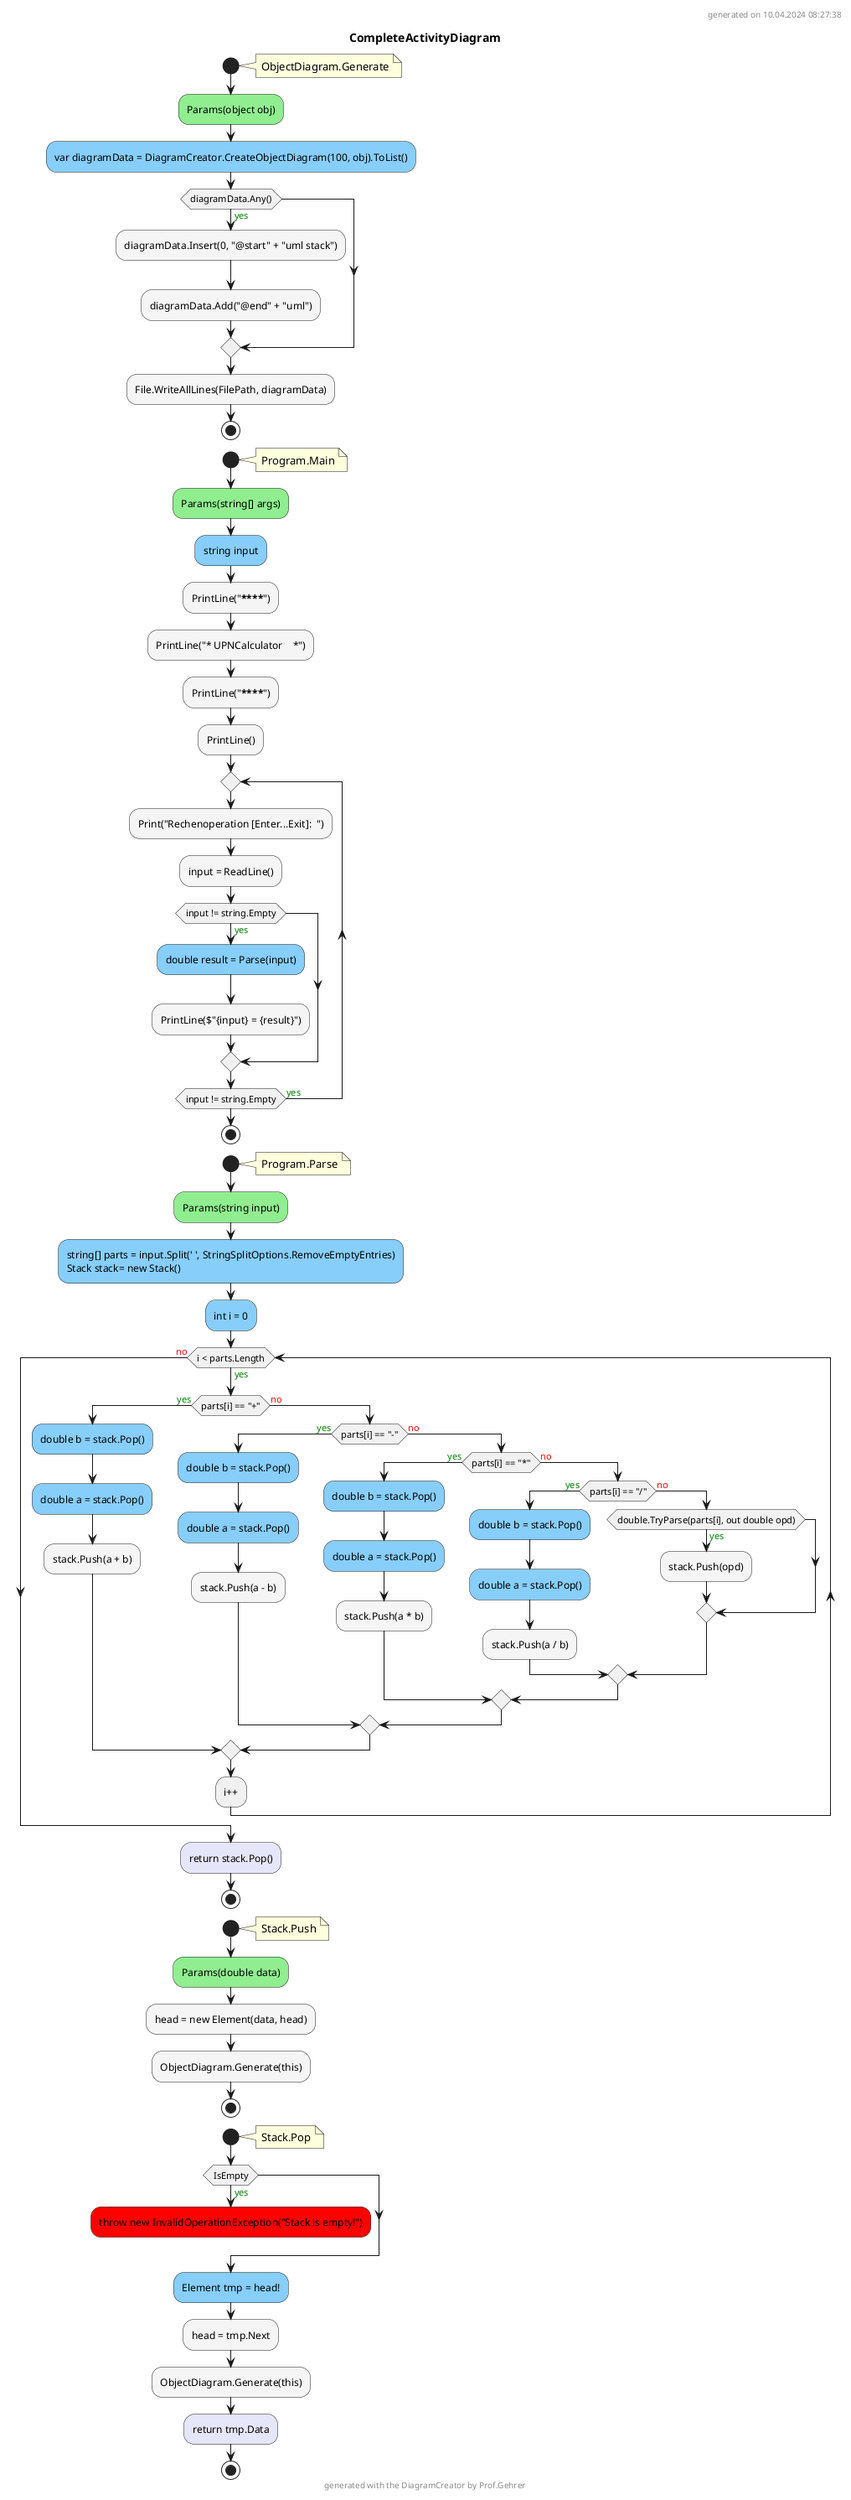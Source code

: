 @startuml CompleteActivityDiagram
header
generated on 10.04.2024 08:27:38
end header
title CompleteActivityDiagram
start
note right:  ObjectDiagram.Generate
#LightGreen:Params(object obj);
#LightSkyBlue:var diagramData = DiagramCreator.CreateObjectDiagram(100, obj).ToList();
if (diagramData.Any()) then (<color:green>yes)
        #WhiteSmoke:diagramData.Insert(0, "@start" + "uml stack");
        #WhiteSmoke:diagramData.Add("@end" + "uml");
endif
#WhiteSmoke:File.WriteAllLines(FilePath, diagramData);
stop
start
note right:  Program.Main
#LightGreen:Params(string[] args);
#LightSkyBlue:string input;
#WhiteSmoke:PrintLine("********************");
#WhiteSmoke:PrintLine("* UPNCalculator    *");
#WhiteSmoke:PrintLine("********************");
#WhiteSmoke:PrintLine();
repeat
        #WhiteSmoke:Print("Rechenoperation [Enter...Exit]:  ");
        #WhiteSmoke:input = ReadLine();
        if (input != string.Empty) then (<color:green>yes)
                #LightSkyBlue:double result = Parse(input);
                #WhiteSmoke:PrintLine($"{input} = {result}");
        endif
repeat while (input != string.Empty) is (<color:green>yes)
stop
start
note right:  Program.Parse
#LightGreen:Params(string input);
#LightSkyBlue:string[] parts = input.Split(' ', StringSplitOptions.RemoveEmptyEntries)\nStack stack= new Stack();
#LightSkyBlue:int i = 0;
while (i < parts.Length) is (<color:green>yes)
        if (parts[i] == "+") then (<color:green>yes)
                #LightSkyBlue:double b = stack.Pop();
                #LightSkyBlue:double a = stack.Pop();
                #WhiteSmoke:stack.Push(a + b);
            else (<color:red>no)
                if (parts[i] == "-") then (<color:green>yes)
                        #LightSkyBlue:double b = stack.Pop();
                        #LightSkyBlue:double a = stack.Pop();
                        #WhiteSmoke:stack.Push(a - b);
                    else (<color:red>no)
                        if (parts[i] == "*") then (<color:green>yes)
                                #LightSkyBlue:double b = stack.Pop();
                                #LightSkyBlue:double a = stack.Pop();
                                #WhiteSmoke:stack.Push(a * b);
                            else (<color:red>no)
                                if (parts[i] == "/") then (<color:green>yes)
                                        #LightSkyBlue:double b = stack.Pop();
                                        #LightSkyBlue:double a = stack.Pop();
                                        #WhiteSmoke:stack.Push(a / b);
                                    else (<color:red>no)
                                        if (double.TryParse(parts[i], out double opd)) then (<color:green>yes)
                                                #WhiteSmoke:stack.Push(opd);
                                        endif
                                endif
                        endif
                endif
        endif
:i++;
endwhile (<color:red>no)
#Lavender:return stack.Pop();
stop
start
note right:  Stack.Push
#LightGreen:Params(double data);
#WhiteSmoke:head = new Element(data, head);
#WhiteSmoke:ObjectDiagram.Generate(this);
stop
start
note right:  Stack.Pop
if (IsEmpty) then (<color:green>yes)
        #Red:throw new InvalidOperationException("Stack is empty!");
        kill
endif
#LightSkyBlue:Element tmp = head!;
#WhiteSmoke:head = tmp.Next;
#WhiteSmoke:ObjectDiagram.Generate(this);
#Lavender:return tmp.Data;
stop
footer
generated with the DiagramCreator by Prof.Gehrer
end footer
@enduml

